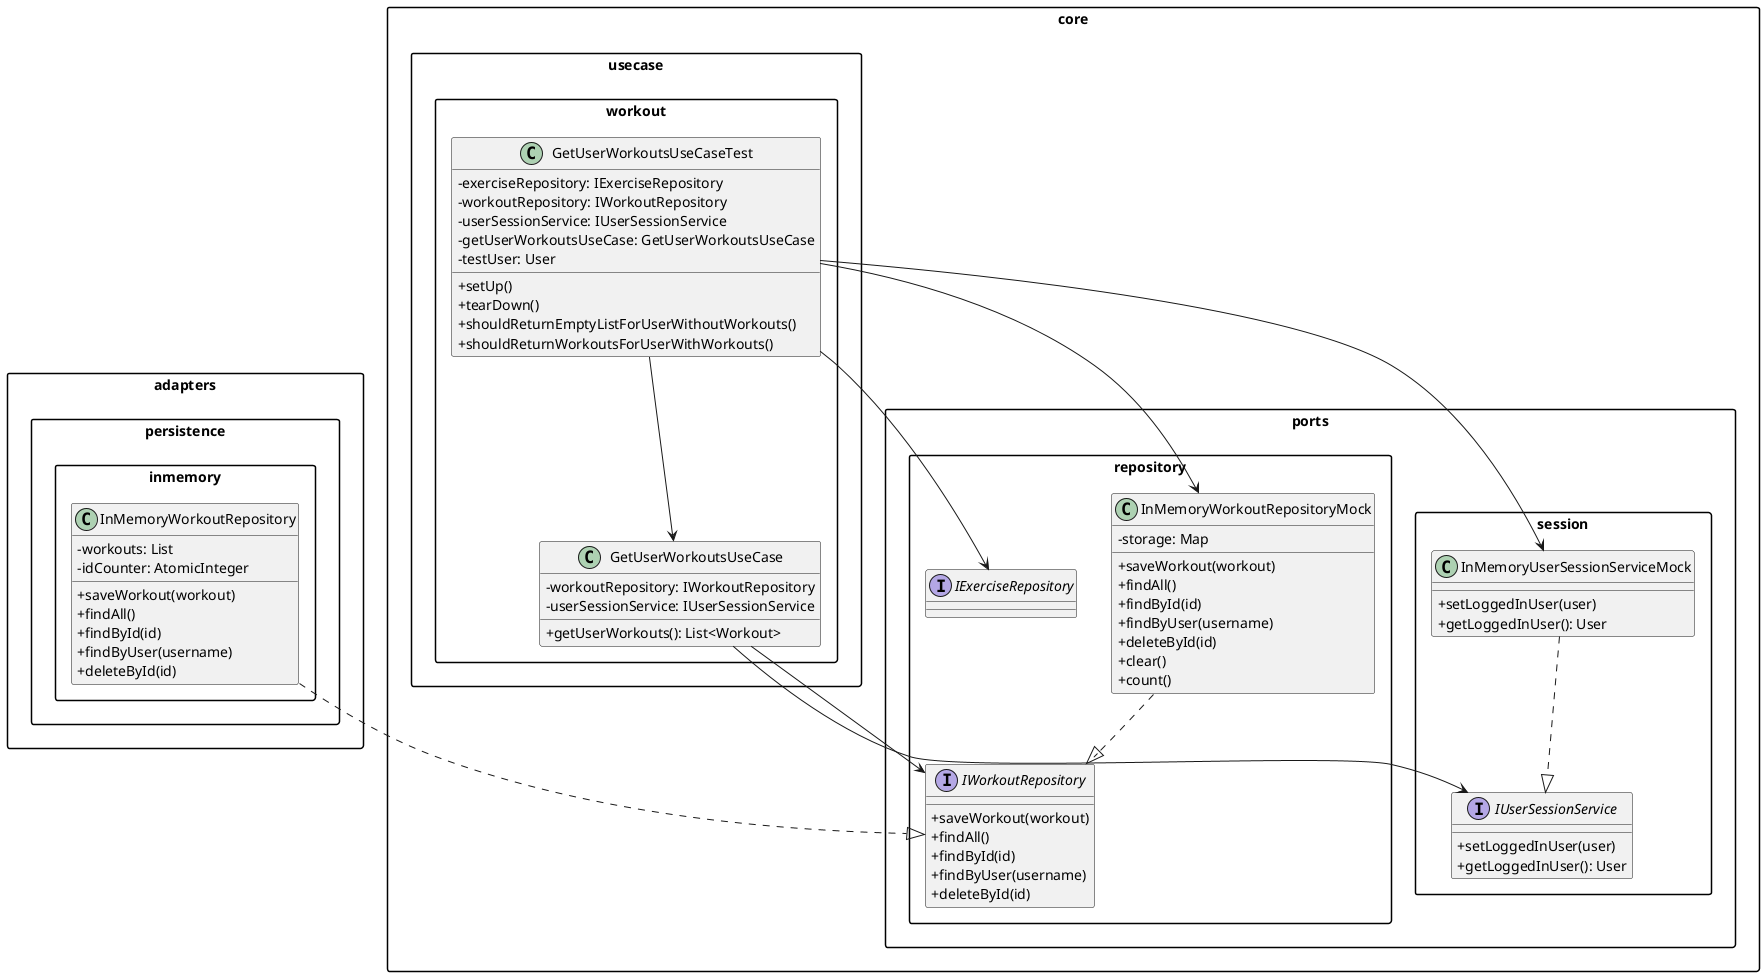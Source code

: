 @startuml
skinparam packageStyle rectangle
skinparam classAttributeIconSize 0

package "core.usecase.workout" {
    class GetUserWorkoutsUseCase {
        - workoutRepository: IWorkoutRepository
        - userSessionService: IUserSessionService
        + getUserWorkouts(): List<Workout>
    }

    class GetUserWorkoutsUseCaseTest {
        - exerciseRepository: IExerciseRepository
        - workoutRepository: IWorkoutRepository
        - userSessionService: IUserSessionService
        - getUserWorkoutsUseCase: GetUserWorkoutsUseCase
        - testUser: User
        + setUp()
        + tearDown()
        + shouldReturnEmptyListForUserWithoutWorkouts()
        + shouldReturnWorkoutsForUserWithWorkouts()
    }
}

package "core.ports.repository" {
    interface IWorkoutRepository {
        + saveWorkout(workout)
        + findAll()
        + findById(id)
        + findByUser(username)
        + deleteById(id)
    }

    class InMemoryWorkoutRepositoryMock {
        - storage: Map
        + saveWorkout(workout)
        + findAll()
        + findById(id)
        + findByUser(username)
        + deleteById(id)
        + clear()
        + count()
    }

    interface IExerciseRepository
}

package "adapters.persistence.inmemory" {
    class InMemoryWorkoutRepository {
        - workouts: List
        - idCounter: AtomicInteger
        + saveWorkout(workout)
        + findAll()
        + findById(id)
        + findByUser(username)
        + deleteById(id)
    }
}

package "core.ports.session" {
    interface IUserSessionService {
        + setLoggedInUser(user)
        + getLoggedInUser(): User
    }

    class InMemoryUserSessionServiceMock {
        + setLoggedInUser(user)
        + getLoggedInUser(): User
    }
}


' Beziehungen
GetUserWorkoutsUseCase --> IWorkoutRepository
GetUserWorkoutsUseCase --> IUserSessionService
GetUserWorkoutsUseCaseTest --> GetUserWorkoutsUseCase
GetUserWorkoutsUseCaseTest --> InMemoryWorkoutRepositoryMock
GetUserWorkoutsUseCaseTest --> InMemoryUserSessionServiceMock
GetUserWorkoutsUseCaseTest --> IExerciseRepository

InMemoryWorkoutRepositoryMock ..|> IWorkoutRepository
InMemoryWorkoutRepository ..|> IWorkoutRepository
InMemoryUserSessionServiceMock ..|> IUserSessionService

@enduml
